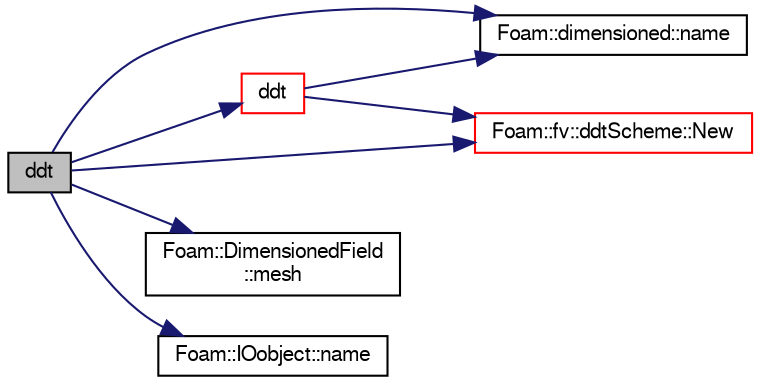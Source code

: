 digraph "ddt"
{
  bgcolor="transparent";
  edge [fontname="FreeSans",fontsize="10",labelfontname="FreeSans",labelfontsize="10"];
  node [fontname="FreeSans",fontsize="10",shape=record];
  rankdir="LR";
  Node5312 [label="ddt",height=0.2,width=0.4,color="black", fillcolor="grey75", style="filled", fontcolor="black"];
  Node5312 -> Node5313 [color="midnightblue",fontsize="10",style="solid",fontname="FreeSans"];
  Node5313 [label="ddt",height=0.2,width=0.4,color="red",URL="$a21134.html#a5dc871206ab86042756c8ccfdc5797ad"];
  Node5313 -> Node5549 [color="midnightblue",fontsize="10",style="solid",fontname="FreeSans"];
  Node5549 [label="Foam::dimensioned::name",height=0.2,width=0.4,color="black",URL="$a26366.html#ade4113569ef0db70665fded275a5e38e",tooltip="Return const reference to name. "];
  Node5313 -> Node5614 [color="midnightblue",fontsize="10",style="solid",fontname="FreeSans"];
  Node5614 [label="Foam::fv::ddtScheme::New",height=0.2,width=0.4,color="red",URL="$a22486.html#a5a8f7e051307daf65eae67fb50c84a21",tooltip="Return a pointer to a new ddtScheme created on freestore. "];
  Node5312 -> Node5374 [color="midnightblue",fontsize="10",style="solid",fontname="FreeSans"];
  Node5374 [label="Foam::DimensionedField\l::mesh",height=0.2,width=0.4,color="black",URL="$a26390.html#a8f1110830348a1448a14ab5e3cf47e3b",tooltip="Return mesh. "];
  Node5312 -> Node5549 [color="midnightblue",fontsize="10",style="solid",fontname="FreeSans"];
  Node5312 -> Node5372 [color="midnightblue",fontsize="10",style="solid",fontname="FreeSans"];
  Node5372 [label="Foam::IOobject::name",height=0.2,width=0.4,color="black",URL="$a26142.html#acc80e00a8ac919288fb55bd14cc88bf6",tooltip="Return name. "];
  Node5312 -> Node5614 [color="midnightblue",fontsize="10",style="solid",fontname="FreeSans"];
}

